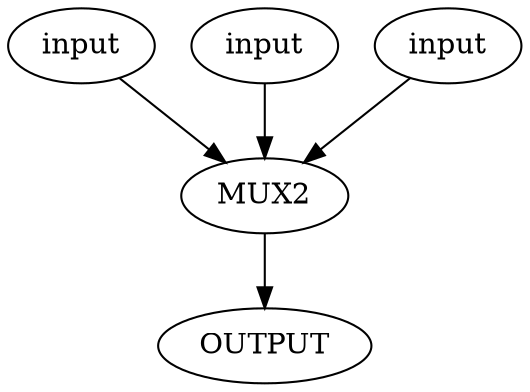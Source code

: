 digraph testmux2 {
    A [label="input"];
    B [label="input"];
    C [label="input"];
    M [label="MUX2" sel="C" b0="A" b1="B"];
    O [label = "OUTPUT"];
    A -> M -> O;
    B -> M;
    C -> M;
}
